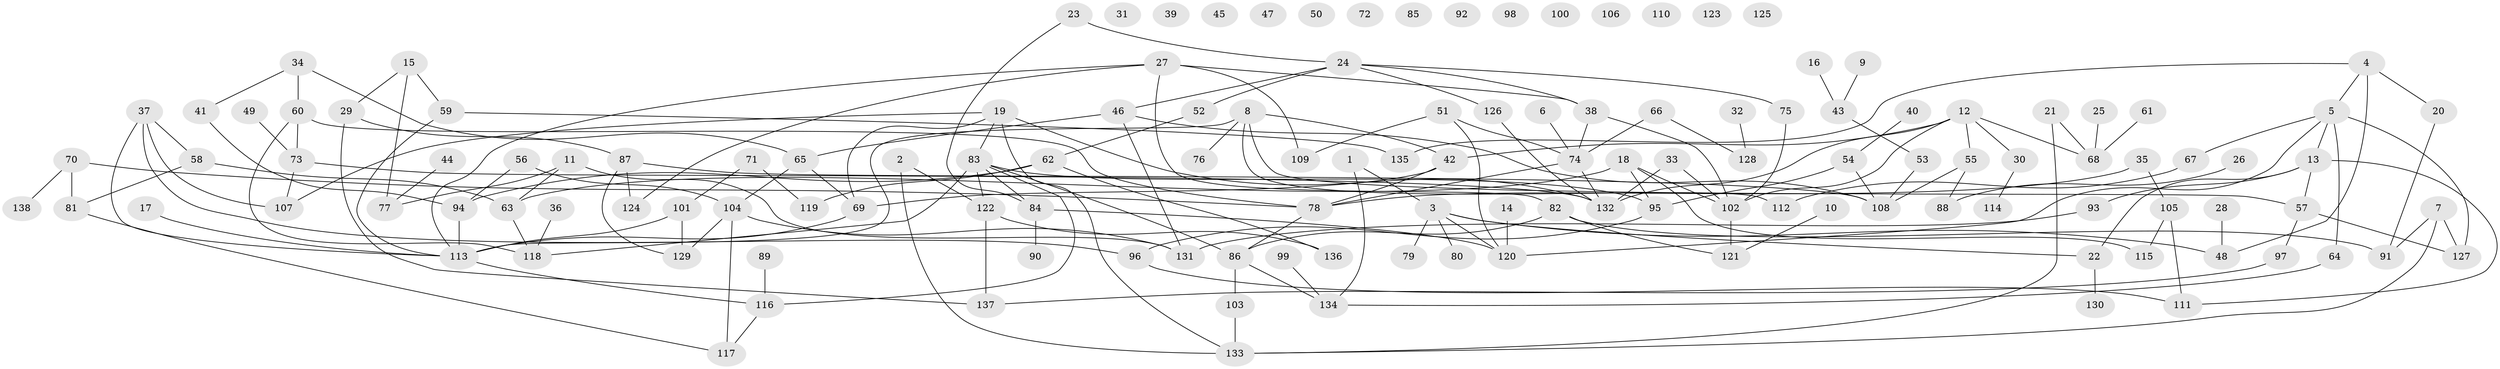// coarse degree distribution, {1: 0.1590909090909091, 2: 0.13636363636363635, 7: 0.13636363636363635, 3: 0.06818181818181818, 8: 0.06818181818181818, 12: 0.022727272727272728, 5: 0.1590909090909091, 6: 0.11363636363636363, 4: 0.11363636363636363, 9: 0.022727272727272728}
// Generated by graph-tools (version 1.1) at 2025/35/03/04/25 23:35:56]
// undirected, 138 vertices, 185 edges
graph export_dot {
  node [color=gray90,style=filled];
  1;
  2;
  3;
  4;
  5;
  6;
  7;
  8;
  9;
  10;
  11;
  12;
  13;
  14;
  15;
  16;
  17;
  18;
  19;
  20;
  21;
  22;
  23;
  24;
  25;
  26;
  27;
  28;
  29;
  30;
  31;
  32;
  33;
  34;
  35;
  36;
  37;
  38;
  39;
  40;
  41;
  42;
  43;
  44;
  45;
  46;
  47;
  48;
  49;
  50;
  51;
  52;
  53;
  54;
  55;
  56;
  57;
  58;
  59;
  60;
  61;
  62;
  63;
  64;
  65;
  66;
  67;
  68;
  69;
  70;
  71;
  72;
  73;
  74;
  75;
  76;
  77;
  78;
  79;
  80;
  81;
  82;
  83;
  84;
  85;
  86;
  87;
  88;
  89;
  90;
  91;
  92;
  93;
  94;
  95;
  96;
  97;
  98;
  99;
  100;
  101;
  102;
  103;
  104;
  105;
  106;
  107;
  108;
  109;
  110;
  111;
  112;
  113;
  114;
  115;
  116;
  117;
  118;
  119;
  120;
  121;
  122;
  123;
  124;
  125;
  126;
  127;
  128;
  129;
  130;
  131;
  132;
  133;
  134;
  135;
  136;
  137;
  138;
  1 -- 3;
  1 -- 134;
  2 -- 122;
  2 -- 133;
  3 -- 22;
  3 -- 48;
  3 -- 79;
  3 -- 80;
  3 -- 120;
  4 -- 5;
  4 -- 20;
  4 -- 48;
  4 -- 135;
  5 -- 13;
  5 -- 64;
  5 -- 67;
  5 -- 120;
  5 -- 127;
  6 -- 74;
  7 -- 91;
  7 -- 127;
  7 -- 133;
  8 -- 42;
  8 -- 57;
  8 -- 76;
  8 -- 112;
  8 -- 113;
  9 -- 43;
  10 -- 121;
  11 -- 63;
  11 -- 77;
  11 -- 131;
  12 -- 30;
  12 -- 42;
  12 -- 55;
  12 -- 68;
  12 -- 102;
  12 -- 132;
  13 -- 22;
  13 -- 57;
  13 -- 93;
  13 -- 111;
  14 -- 120;
  15 -- 29;
  15 -- 59;
  15 -- 77;
  16 -- 43;
  17 -- 113;
  18 -- 63;
  18 -- 95;
  18 -- 102;
  18 -- 115;
  19 -- 69;
  19 -- 83;
  19 -- 107;
  19 -- 132;
  19 -- 133;
  20 -- 91;
  21 -- 68;
  21 -- 133;
  22 -- 130;
  23 -- 24;
  23 -- 84;
  24 -- 38;
  24 -- 46;
  24 -- 52;
  24 -- 75;
  24 -- 126;
  25 -- 68;
  26 -- 88;
  27 -- 38;
  27 -- 82;
  27 -- 109;
  27 -- 113;
  27 -- 124;
  28 -- 48;
  29 -- 87;
  29 -- 137;
  30 -- 114;
  32 -- 128;
  33 -- 102;
  33 -- 132;
  34 -- 41;
  34 -- 60;
  34 -- 65;
  35 -- 78;
  35 -- 105;
  36 -- 118;
  37 -- 58;
  37 -- 96;
  37 -- 107;
  37 -- 113;
  38 -- 74;
  38 -- 102;
  40 -- 54;
  41 -- 94;
  42 -- 69;
  42 -- 78;
  43 -- 53;
  44 -- 77;
  46 -- 65;
  46 -- 108;
  46 -- 131;
  49 -- 73;
  51 -- 74;
  51 -- 109;
  51 -- 120;
  52 -- 62;
  53 -- 108;
  54 -- 95;
  54 -- 108;
  55 -- 88;
  55 -- 108;
  56 -- 94;
  56 -- 104;
  57 -- 97;
  57 -- 127;
  58 -- 63;
  58 -- 81;
  59 -- 113;
  59 -- 135;
  60 -- 73;
  60 -- 78;
  60 -- 118;
  61 -- 68;
  62 -- 94;
  62 -- 119;
  62 -- 136;
  63 -- 118;
  64 -- 134;
  65 -- 69;
  65 -- 104;
  66 -- 74;
  66 -- 128;
  67 -- 112;
  69 -- 113;
  70 -- 78;
  70 -- 81;
  70 -- 138;
  71 -- 101;
  71 -- 119;
  73 -- 107;
  73 -- 132;
  74 -- 78;
  74 -- 132;
  75 -- 102;
  78 -- 86;
  81 -- 117;
  82 -- 86;
  82 -- 91;
  82 -- 121;
  83 -- 84;
  83 -- 86;
  83 -- 95;
  83 -- 116;
  83 -- 118;
  83 -- 122;
  84 -- 90;
  84 -- 120;
  86 -- 103;
  86 -- 134;
  87 -- 108;
  87 -- 124;
  87 -- 129;
  89 -- 116;
  93 -- 131;
  94 -- 113;
  95 -- 96;
  96 -- 111;
  97 -- 137;
  99 -- 134;
  101 -- 113;
  101 -- 129;
  102 -- 121;
  103 -- 133;
  104 -- 117;
  104 -- 129;
  104 -- 131;
  105 -- 111;
  105 -- 115;
  113 -- 116;
  116 -- 117;
  122 -- 136;
  122 -- 137;
  126 -- 132;
}
